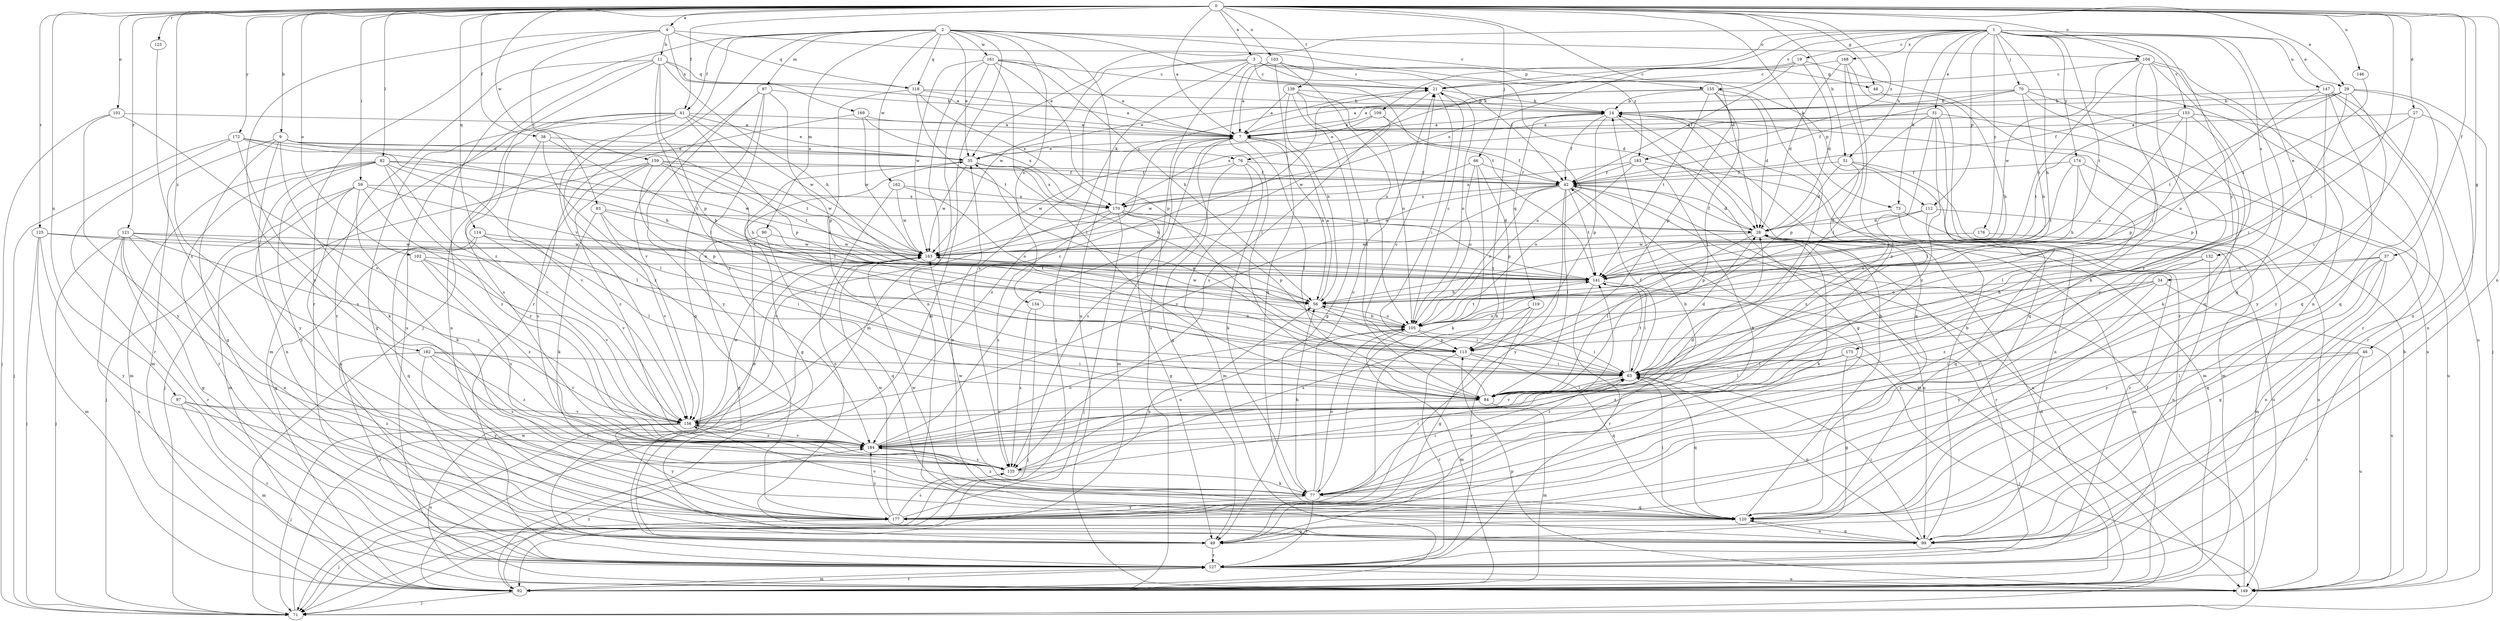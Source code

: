 strict digraph  {
0;
1;
2;
3;
4;
7;
9;
11;
14;
19;
21;
27;
28;
29;
31;
34;
35;
37;
38;
41;
42;
46;
48;
49;
51;
56;
59;
63;
66;
70;
71;
73;
76;
77;
82;
83;
84;
87;
90;
92;
97;
99;
101;
102;
103;
104;
105;
109;
112;
113;
114;
118;
119;
120;
121;
123;
125;
127;
132;
134;
135;
139;
141;
146;
147;
149;
153;
155;
156;
159;
161;
162;
163;
168;
169;
170;
172;
174;
175;
176;
177;
182;
183;
184;
0 -> 3  [label=a];
0 -> 4  [label=a];
0 -> 7  [label=a];
0 -> 9  [label=b];
0 -> 27  [label=d];
0 -> 28  [label=d];
0 -> 29  [label=e];
0 -> 37  [label=f];
0 -> 38  [label=f];
0 -> 41  [label=f];
0 -> 46  [label=g];
0 -> 48  [label=g];
0 -> 51  [label=h];
0 -> 59  [label=i];
0 -> 63  [label=i];
0 -> 66  [label=j];
0 -> 73  [label=k];
0 -> 82  [label=l];
0 -> 97  [label=n];
0 -> 99  [label=n];
0 -> 101  [label=o];
0 -> 102  [label=o];
0 -> 103  [label=o];
0 -> 104  [label=o];
0 -> 114  [label=q];
0 -> 121  [label=r];
0 -> 123  [label=r];
0 -> 125  [label=r];
0 -> 139  [label=t];
0 -> 146  [label=u];
0 -> 159  [label=w];
0 -> 172  [label=y];
0 -> 182  [label=z];
0 -> 183  [label=z];
1 -> 19  [label=c];
1 -> 29  [label=e];
1 -> 31  [label=e];
1 -> 34  [label=e];
1 -> 35  [label=e];
1 -> 51  [label=h];
1 -> 56  [label=h];
1 -> 70  [label=j];
1 -> 73  [label=k];
1 -> 76  [label=k];
1 -> 109  [label=p];
1 -> 112  [label=p];
1 -> 132  [label=s];
1 -> 141  [label=t];
1 -> 147  [label=u];
1 -> 153  [label=v];
1 -> 155  [label=v];
1 -> 168  [label=x];
1 -> 174  [label=y];
1 -> 175  [label=y];
1 -> 176  [label=y];
2 -> 35  [label=e];
2 -> 41  [label=f];
2 -> 71  [label=j];
2 -> 87  [label=m];
2 -> 90  [label=m];
2 -> 92  [label=m];
2 -> 104  [label=o];
2 -> 118  [label=q];
2 -> 127  [label=r];
2 -> 134  [label=s];
2 -> 141  [label=t];
2 -> 149  [label=u];
2 -> 155  [label=v];
2 -> 156  [label=v];
2 -> 161  [label=w];
2 -> 162  [label=w];
3 -> 21  [label=c];
3 -> 28  [label=d];
3 -> 48  [label=g];
3 -> 71  [label=j];
3 -> 112  [label=p];
3 -> 135  [label=s];
3 -> 149  [label=u];
3 -> 163  [label=w];
4 -> 11  [label=b];
4 -> 83  [label=l];
4 -> 118  [label=q];
4 -> 127  [label=r];
4 -> 169  [label=x];
4 -> 177  [label=y];
4 -> 183  [label=z];
7 -> 35  [label=e];
7 -> 42  [label=f];
7 -> 49  [label=g];
7 -> 56  [label=h];
7 -> 84  [label=l];
7 -> 92  [label=m];
7 -> 184  [label=z];
9 -> 35  [label=e];
9 -> 49  [label=g];
9 -> 76  [label=k];
9 -> 77  [label=k];
9 -> 92  [label=m];
9 -> 141  [label=t];
9 -> 177  [label=y];
11 -> 7  [label=a];
11 -> 56  [label=h];
11 -> 84  [label=l];
11 -> 113  [label=p];
11 -> 118  [label=q];
11 -> 127  [label=r];
11 -> 149  [label=u];
11 -> 184  [label=z];
14 -> 7  [label=a];
14 -> 42  [label=f];
14 -> 49  [label=g];
14 -> 113  [label=p];
14 -> 119  [label=q];
14 -> 120  [label=q];
19 -> 21  [label=c];
19 -> 28  [label=d];
19 -> 42  [label=f];
19 -> 77  [label=k];
19 -> 170  [label=x];
21 -> 14  [label=b];
21 -> 63  [label=i];
21 -> 105  [label=o];
21 -> 135  [label=s];
27 -> 7  [label=a];
27 -> 63  [label=i];
27 -> 99  [label=n];
27 -> 113  [label=p];
28 -> 42  [label=f];
28 -> 77  [label=k];
28 -> 84  [label=l];
28 -> 92  [label=m];
28 -> 99  [label=n];
28 -> 127  [label=r];
28 -> 163  [label=w];
29 -> 14  [label=b];
29 -> 42  [label=f];
29 -> 63  [label=i];
29 -> 71  [label=j];
29 -> 120  [label=q];
29 -> 141  [label=t];
29 -> 177  [label=y];
31 -> 7  [label=a];
31 -> 84  [label=l];
31 -> 113  [label=p];
31 -> 120  [label=q];
31 -> 149  [label=u];
31 -> 170  [label=x];
31 -> 184  [label=z];
34 -> 56  [label=h];
34 -> 63  [label=i];
34 -> 149  [label=u];
34 -> 177  [label=y];
34 -> 184  [label=z];
35 -> 42  [label=f];
35 -> 49  [label=g];
35 -> 56  [label=h];
35 -> 163  [label=w];
35 -> 170  [label=x];
37 -> 49  [label=g];
37 -> 99  [label=n];
37 -> 105  [label=o];
37 -> 120  [label=q];
37 -> 141  [label=t];
37 -> 177  [label=y];
38 -> 35  [label=e];
38 -> 56  [label=h];
38 -> 84  [label=l];
38 -> 156  [label=v];
41 -> 7  [label=a];
41 -> 35  [label=e];
41 -> 49  [label=g];
41 -> 92  [label=m];
41 -> 113  [label=p];
41 -> 135  [label=s];
41 -> 163  [label=w];
41 -> 184  [label=z];
42 -> 28  [label=d];
42 -> 84  [label=l];
42 -> 92  [label=m];
42 -> 105  [label=o];
42 -> 141  [label=t];
42 -> 149  [label=u];
42 -> 156  [label=v];
42 -> 163  [label=w];
42 -> 170  [label=x];
42 -> 177  [label=y];
46 -> 63  [label=i];
46 -> 84  [label=l];
46 -> 127  [label=r];
46 -> 149  [label=u];
48 -> 56  [label=h];
49 -> 127  [label=r];
49 -> 141  [label=t];
51 -> 28  [label=d];
51 -> 42  [label=f];
51 -> 92  [label=m];
51 -> 99  [label=n];
51 -> 184  [label=z];
56 -> 7  [label=a];
56 -> 63  [label=i];
56 -> 105  [label=o];
56 -> 163  [label=w];
59 -> 71  [label=j];
59 -> 77  [label=k];
59 -> 92  [label=m];
59 -> 99  [label=n];
59 -> 105  [label=o];
59 -> 170  [label=x];
59 -> 184  [label=z];
63 -> 28  [label=d];
63 -> 35  [label=e];
63 -> 42  [label=f];
63 -> 84  [label=l];
63 -> 99  [label=n];
63 -> 120  [label=q];
63 -> 141  [label=t];
63 -> 156  [label=v];
66 -> 42  [label=f];
66 -> 77  [label=k];
66 -> 105  [label=o];
66 -> 113  [label=p];
66 -> 163  [label=w];
70 -> 7  [label=a];
70 -> 14  [label=b];
70 -> 42  [label=f];
70 -> 56  [label=h];
70 -> 120  [label=q];
70 -> 127  [label=r];
70 -> 184  [label=z];
71 -> 163  [label=w];
73 -> 28  [label=d];
73 -> 127  [label=r];
73 -> 149  [label=u];
76 -> 42  [label=f];
76 -> 77  [label=k];
76 -> 92  [label=m];
76 -> 135  [label=s];
76 -> 163  [label=w];
77 -> 14  [label=b];
77 -> 21  [label=c];
77 -> 56  [label=h];
77 -> 63  [label=i];
77 -> 105  [label=o];
77 -> 120  [label=q];
77 -> 127  [label=r];
77 -> 163  [label=w];
77 -> 177  [label=y];
77 -> 184  [label=z];
82 -> 42  [label=f];
82 -> 84  [label=l];
82 -> 92  [label=m];
82 -> 99  [label=n];
82 -> 127  [label=r];
82 -> 156  [label=v];
82 -> 163  [label=w];
82 -> 177  [label=y];
82 -> 184  [label=z];
83 -> 28  [label=d];
83 -> 63  [label=i];
83 -> 77  [label=k];
83 -> 141  [label=t];
83 -> 156  [label=v];
84 -> 21  [label=c];
84 -> 92  [label=m];
84 -> 156  [label=v];
87 -> 14  [label=b];
87 -> 49  [label=g];
87 -> 113  [label=p];
87 -> 156  [label=v];
87 -> 177  [label=y];
87 -> 184  [label=z];
90 -> 49  [label=g];
90 -> 120  [label=q];
90 -> 163  [label=w];
92 -> 28  [label=d];
92 -> 71  [label=j];
92 -> 127  [label=r];
92 -> 184  [label=z];
97 -> 92  [label=m];
97 -> 127  [label=r];
97 -> 156  [label=v];
97 -> 184  [label=z];
99 -> 14  [label=b];
99 -> 63  [label=i];
99 -> 120  [label=q];
101 -> 7  [label=a];
101 -> 71  [label=j];
101 -> 156  [label=v];
101 -> 177  [label=y];
102 -> 135  [label=s];
102 -> 141  [label=t];
102 -> 156  [label=v];
102 -> 184  [label=z];
103 -> 7  [label=a];
103 -> 21  [label=c];
103 -> 42  [label=f];
103 -> 84  [label=l];
103 -> 105  [label=o];
103 -> 120  [label=q];
104 -> 21  [label=c];
104 -> 63  [label=i];
104 -> 84  [label=l];
104 -> 99  [label=n];
104 -> 120  [label=q];
104 -> 141  [label=t];
104 -> 163  [label=w];
104 -> 177  [label=y];
105 -> 21  [label=c];
105 -> 56  [label=h];
105 -> 63  [label=i];
105 -> 92  [label=m];
105 -> 113  [label=p];
105 -> 141  [label=t];
109 -> 7  [label=a];
109 -> 35  [label=e];
109 -> 105  [label=o];
109 -> 163  [label=w];
112 -> 28  [label=d];
112 -> 113  [label=p];
112 -> 120  [label=q];
112 -> 149  [label=u];
113 -> 63  [label=i];
113 -> 120  [label=q];
113 -> 127  [label=r];
114 -> 49  [label=g];
114 -> 84  [label=l];
114 -> 120  [label=q];
114 -> 156  [label=v];
114 -> 163  [label=w];
118 -> 7  [label=a];
118 -> 14  [label=b];
118 -> 63  [label=i];
118 -> 141  [label=t];
118 -> 170  [label=x];
119 -> 49  [label=g];
119 -> 105  [label=o];
119 -> 127  [label=r];
119 -> 135  [label=s];
120 -> 14  [label=b];
120 -> 35  [label=e];
120 -> 49  [label=g];
120 -> 63  [label=i];
120 -> 99  [label=n];
120 -> 156  [label=v];
120 -> 163  [label=w];
121 -> 49  [label=g];
121 -> 63  [label=i];
121 -> 71  [label=j];
121 -> 99  [label=n];
121 -> 127  [label=r];
121 -> 149  [label=u];
121 -> 163  [label=w];
121 -> 184  [label=z];
123 -> 135  [label=s];
125 -> 71  [label=j];
125 -> 92  [label=m];
125 -> 141  [label=t];
125 -> 163  [label=w];
125 -> 177  [label=y];
127 -> 35  [label=e];
127 -> 92  [label=m];
127 -> 149  [label=u];
132 -> 99  [label=n];
132 -> 141  [label=t];
132 -> 177  [label=y];
132 -> 184  [label=z];
134 -> 71  [label=j];
134 -> 105  [label=o];
134 -> 135  [label=s];
135 -> 63  [label=i];
135 -> 77  [label=k];
135 -> 105  [label=o];
139 -> 7  [label=a];
139 -> 14  [label=b];
139 -> 49  [label=g];
139 -> 56  [label=h];
139 -> 84  [label=l];
139 -> 105  [label=o];
141 -> 56  [label=h];
141 -> 63  [label=i];
141 -> 71  [label=j];
141 -> 127  [label=r];
146 -> 141  [label=t];
147 -> 14  [label=b];
147 -> 99  [label=n];
147 -> 105  [label=o];
147 -> 120  [label=q];
147 -> 149  [label=u];
147 -> 177  [label=y];
149 -> 14  [label=b];
149 -> 42  [label=f];
149 -> 113  [label=p];
153 -> 7  [label=a];
153 -> 77  [label=k];
153 -> 105  [label=o];
153 -> 113  [label=p];
153 -> 127  [label=r];
153 -> 141  [label=t];
155 -> 7  [label=a];
155 -> 14  [label=b];
155 -> 28  [label=d];
155 -> 35  [label=e];
155 -> 63  [label=i];
155 -> 84  [label=l];
155 -> 113  [label=p];
155 -> 141  [label=t];
156 -> 21  [label=c];
156 -> 71  [label=j];
156 -> 149  [label=u];
156 -> 163  [label=w];
156 -> 177  [label=y];
156 -> 184  [label=z];
159 -> 42  [label=f];
159 -> 56  [label=h];
159 -> 71  [label=j];
159 -> 113  [label=p];
159 -> 135  [label=s];
159 -> 141  [label=t];
159 -> 163  [label=w];
159 -> 184  [label=z];
161 -> 7  [label=a];
161 -> 21  [label=c];
161 -> 56  [label=h];
161 -> 84  [label=l];
161 -> 92  [label=m];
161 -> 99  [label=n];
161 -> 113  [label=p];
161 -> 163  [label=w];
162 -> 99  [label=n];
162 -> 105  [label=o];
162 -> 163  [label=w];
162 -> 170  [label=x];
163 -> 71  [label=j];
163 -> 141  [label=t];
168 -> 21  [label=c];
168 -> 28  [label=d];
168 -> 84  [label=l];
168 -> 127  [label=r];
168 -> 184  [label=z];
169 -> 7  [label=a];
169 -> 99  [label=n];
169 -> 163  [label=w];
169 -> 170  [label=x];
170 -> 21  [label=c];
170 -> 28  [label=d];
170 -> 49  [label=g];
170 -> 71  [label=j];
170 -> 113  [label=p];
170 -> 135  [label=s];
170 -> 156  [label=v];
172 -> 35  [label=e];
172 -> 56  [label=h];
172 -> 71  [label=j];
172 -> 127  [label=r];
172 -> 135  [label=s];
172 -> 141  [label=t];
174 -> 42  [label=f];
174 -> 56  [label=h];
174 -> 84  [label=l];
174 -> 141  [label=t];
174 -> 149  [label=u];
175 -> 49  [label=g];
175 -> 63  [label=i];
175 -> 71  [label=j];
175 -> 84  [label=l];
175 -> 184  [label=z];
176 -> 92  [label=m];
176 -> 163  [label=w];
177 -> 14  [label=b];
177 -> 56  [label=h];
177 -> 71  [label=j];
177 -> 135  [label=s];
177 -> 163  [label=w];
177 -> 184  [label=z];
182 -> 63  [label=i];
182 -> 127  [label=r];
182 -> 135  [label=s];
182 -> 156  [label=v];
182 -> 177  [label=y];
182 -> 184  [label=z];
183 -> 42  [label=f];
183 -> 77  [label=k];
183 -> 92  [label=m];
183 -> 105  [label=o];
183 -> 170  [label=x];
184 -> 7  [label=a];
184 -> 28  [label=d];
184 -> 105  [label=o];
184 -> 135  [label=s];
184 -> 156  [label=v];
}
